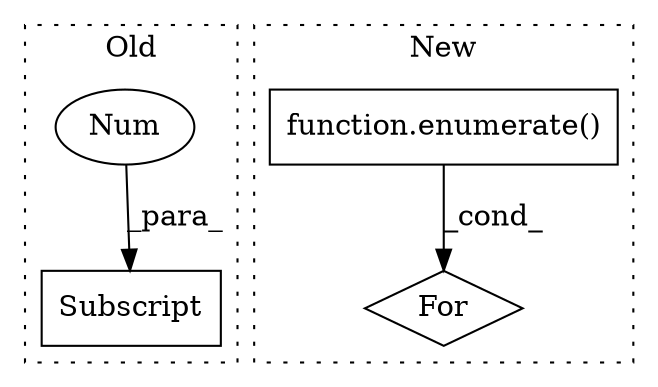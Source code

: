 digraph G {
subgraph cluster0 {
1 [label="Subscript" a="63" s="919,0" l="17,0" shape="box"];
4 [label="Num" a="76" s="934" l="1" shape="ellipse"];
label = "Old";
style="dotted";
}
subgraph cluster1 {
2 [label="function.enumerate()" a="75" s="850,874" l="10,1" shape="box"];
3 [label="For" a="107" s="831,875" l="4,14" shape="diamond"];
label = "New";
style="dotted";
}
2 -> 3 [label="_cond_"];
4 -> 1 [label="_para_"];
}